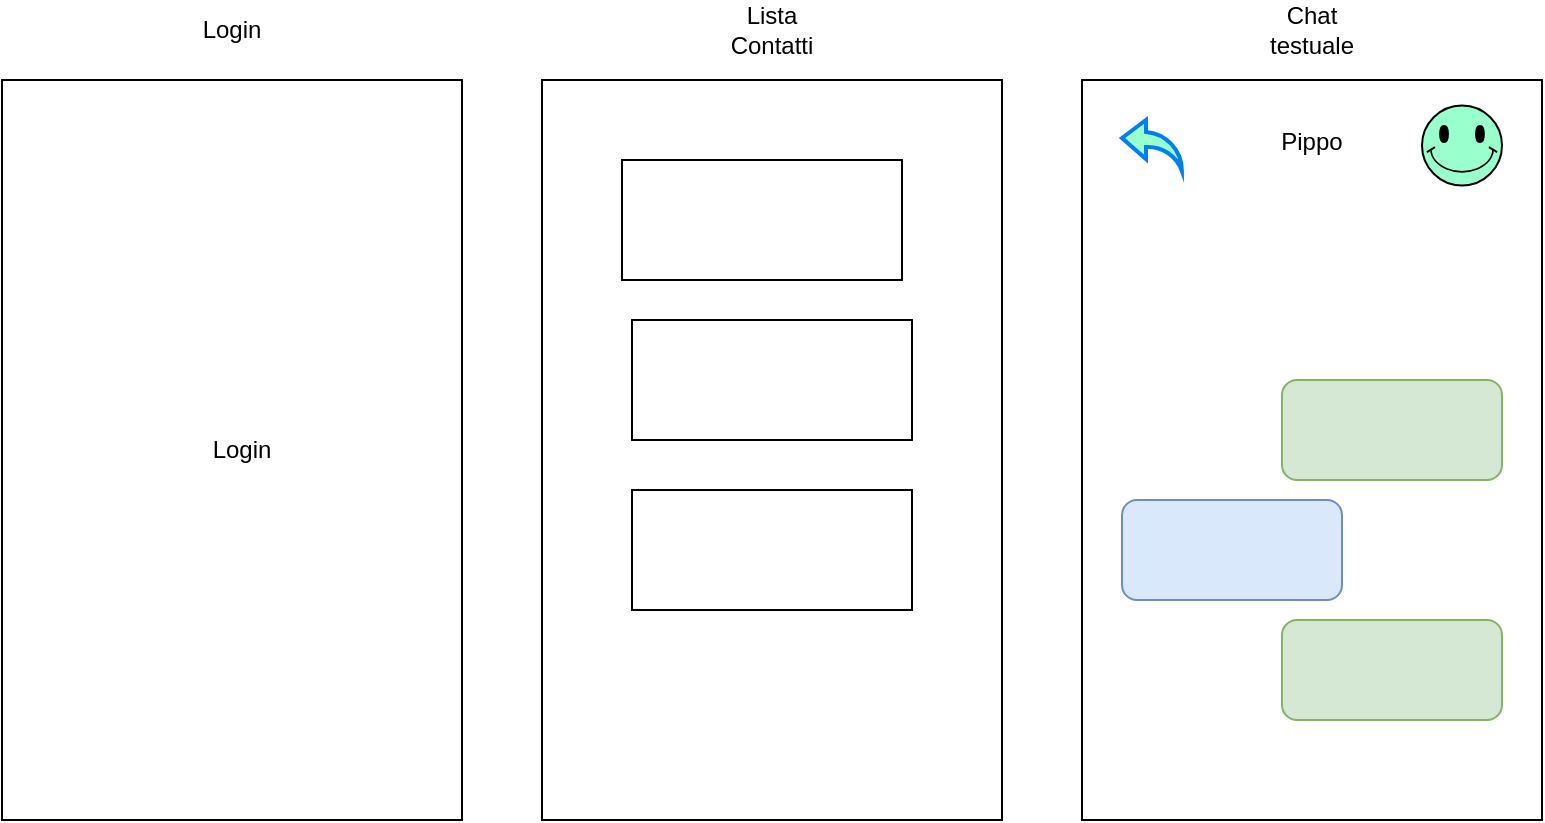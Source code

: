 <mxfile version="17.5.0" type="device"><diagram id="aUC9ievwF7WkRfF68BHi" name="Page-1"><mxGraphModel dx="1769" dy="634" grid="1" gridSize="10" guides="1" tooltips="1" connect="1" arrows="1" fold="1" page="1" pageScale="1" pageWidth="827" pageHeight="1169" math="0" shadow="0"><root><mxCell id="0"/><mxCell id="1" parent="0"/><mxCell id="iTTyFaRfgC3Y7DmcO93K-1" value="" style="rounded=0;whiteSpace=wrap;html=1;" vertex="1" parent="1"><mxGeometry x="150" y="140" width="230" height="370" as="geometry"/></mxCell><mxCell id="iTTyFaRfgC3Y7DmcO93K-2" value="" style="rounded=1;whiteSpace=wrap;html=1;fillColor=#d5e8d4;strokeColor=#82b366;" vertex="1" parent="1"><mxGeometry x="250" y="410" width="110" height="50" as="geometry"/></mxCell><mxCell id="iTTyFaRfgC3Y7DmcO93K-3" value="" style="rounded=1;whiteSpace=wrap;html=1;fillColor=#d5e8d4;strokeColor=#82b366;" vertex="1" parent="1"><mxGeometry x="250" y="290" width="110" height="50" as="geometry"/></mxCell><mxCell id="iTTyFaRfgC3Y7DmcO93K-4" value="" style="rounded=1;whiteSpace=wrap;html=1;fillColor=#dae8fc;strokeColor=#6c8ebf;" vertex="1" parent="1"><mxGeometry x="170" y="350" width="110" height="50" as="geometry"/></mxCell><mxCell id="iTTyFaRfgC3Y7DmcO93K-5" value="" style="html=1;verticalLabelPosition=bottom;align=center;labelBackgroundColor=#ffffff;verticalAlign=top;strokeWidth=2;strokeColor=#0080F0;shadow=0;dashed=0;shape=mxgraph.ios7.icons.back;fillColor=#99FFCC;" vertex="1" parent="1"><mxGeometry x="170" y="160" width="30" height="25.5" as="geometry"/></mxCell><mxCell id="iTTyFaRfgC3Y7DmcO93K-6" value="Pippo" style="text;html=1;strokeColor=none;fillColor=none;align=center;verticalAlign=middle;whiteSpace=wrap;rounded=0;" vertex="1" parent="1"><mxGeometry x="235" y="155.5" width="60" height="30" as="geometry"/></mxCell><mxCell id="iTTyFaRfgC3Y7DmcO93K-7" value="" style="verticalLabelPosition=bottom;verticalAlign=top;html=1;shape=mxgraph.basic.smiley;fillColor=#99FFCC;" vertex="1" parent="1"><mxGeometry x="320" y="152.75" width="40" height="40" as="geometry"/></mxCell><mxCell id="iTTyFaRfgC3Y7DmcO93K-9" value="" style="rounded=0;whiteSpace=wrap;html=1;" vertex="1" parent="1"><mxGeometry x="-390" y="140" width="230" height="370" as="geometry"/></mxCell><mxCell id="iTTyFaRfgC3Y7DmcO93K-10" value="Login" style="text;html=1;strokeColor=none;fillColor=none;align=center;verticalAlign=middle;whiteSpace=wrap;rounded=0;" vertex="1" parent="1"><mxGeometry x="-300" y="310" width="60" height="30" as="geometry"/></mxCell><mxCell id="iTTyFaRfgC3Y7DmcO93K-11" value="" style="rounded=0;whiteSpace=wrap;html=1;" vertex="1" parent="1"><mxGeometry x="-120" y="140" width="230" height="370" as="geometry"/></mxCell><mxCell id="iTTyFaRfgC3Y7DmcO93K-13" value="Lista Contatti" style="text;html=1;strokeColor=none;fillColor=none;align=center;verticalAlign=middle;whiteSpace=wrap;rounded=0;" vertex="1" parent="1"><mxGeometry x="-35" y="100" width="60" height="30" as="geometry"/></mxCell><mxCell id="iTTyFaRfgC3Y7DmcO93K-14" value="Login" style="text;html=1;strokeColor=none;fillColor=none;align=center;verticalAlign=middle;whiteSpace=wrap;rounded=0;" vertex="1" parent="1"><mxGeometry x="-305" y="100" width="60" height="30" as="geometry"/></mxCell><mxCell id="iTTyFaRfgC3Y7DmcO93K-15" value="Chat testuale" style="text;html=1;strokeColor=none;fillColor=none;align=center;verticalAlign=middle;whiteSpace=wrap;rounded=0;" vertex="1" parent="1"><mxGeometry x="235" y="100" width="60" height="30" as="geometry"/></mxCell><mxCell id="iTTyFaRfgC3Y7DmcO93K-16" value="" style="rounded=0;whiteSpace=wrap;html=1;" vertex="1" parent="1"><mxGeometry x="-80" y="180" width="140" height="60" as="geometry"/></mxCell><mxCell id="iTTyFaRfgC3Y7DmcO93K-17" value="" style="shape=image;html=1;verticalAlign=top;verticalLabelPosition=bottom;labelBackgroundColor=#ffffff;imageAspect=0;aspect=fixed;image=https://cdn4.iconfinder.com/data/icons/essential-app-2/16/user-avatar-human-admin-login-128.png;fillColor=#99FFCC;" vertex="1" parent="1"><mxGeometry x="-60" y="191" width="38" height="38" as="geometry"/></mxCell><mxCell id="iTTyFaRfgC3Y7DmcO93K-18" value="" style="rounded=0;whiteSpace=wrap;html=1;" vertex="1" parent="1"><mxGeometry x="-75" y="260" width="140" height="60" as="geometry"/></mxCell><mxCell id="iTTyFaRfgC3Y7DmcO93K-19" value="" style="shape=image;html=1;verticalAlign=top;verticalLabelPosition=bottom;labelBackgroundColor=#ffffff;imageAspect=0;aspect=fixed;image=https://cdn4.iconfinder.com/data/icons/essential-app-2/16/user-avatar-human-admin-login-128.png;fillColor=#99FFCC;" vertex="1" parent="1"><mxGeometry x="-55" y="271" width="38" height="38" as="geometry"/></mxCell><mxCell id="iTTyFaRfgC3Y7DmcO93K-20" value="" style="rounded=0;whiteSpace=wrap;html=1;" vertex="1" parent="1"><mxGeometry x="-75" y="345" width="140" height="60" as="geometry"/></mxCell><mxCell id="iTTyFaRfgC3Y7DmcO93K-21" value="" style="shape=image;html=1;verticalAlign=top;verticalLabelPosition=bottom;labelBackgroundColor=#ffffff;imageAspect=0;aspect=fixed;image=https://cdn4.iconfinder.com/data/icons/essential-app-2/16/user-avatar-human-admin-login-128.png;fillColor=#99FFCC;" vertex="1" parent="1"><mxGeometry x="-55" y="356" width="38" height="38" as="geometry"/></mxCell></root></mxGraphModel></diagram></mxfile>